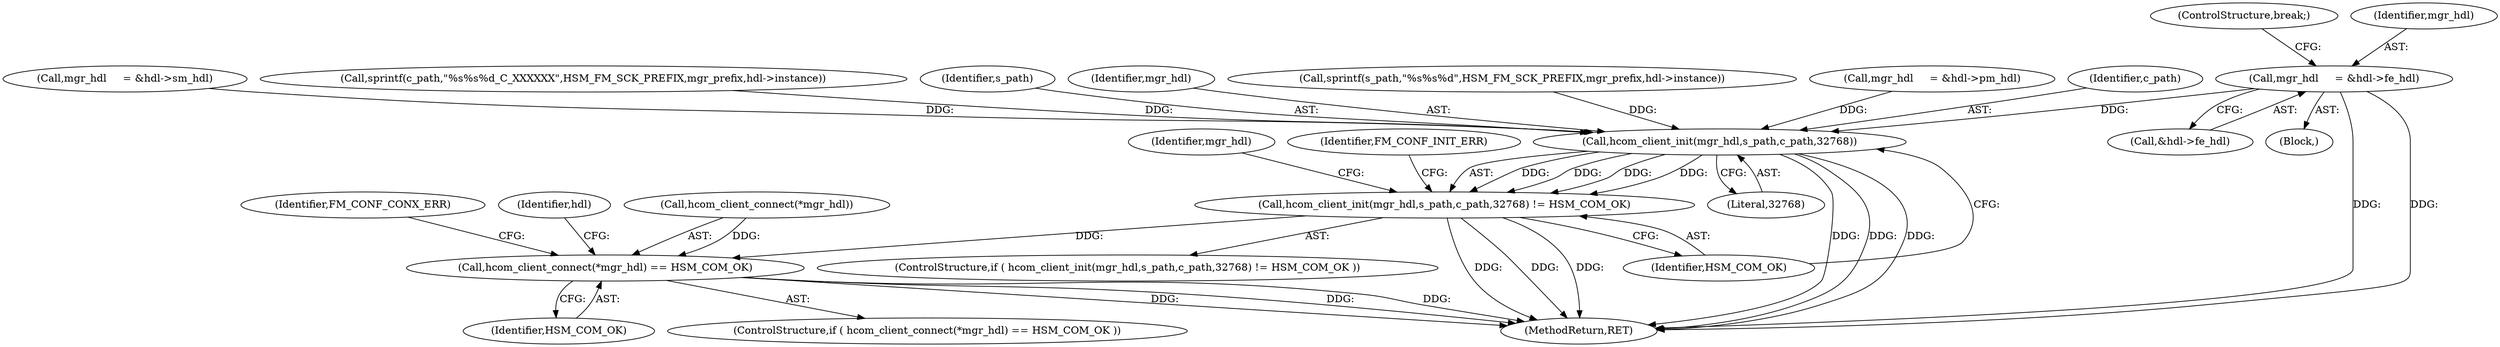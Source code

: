 digraph "0_opa-ff_c5759e7b76f5bf844be6c6641cc1b356bbc83869_3@pointer" {
"1000147" [label="(Call,mgr_hdl     = &hdl->fe_hdl)"];
"1000181" [label="(Call,hcom_client_init(mgr_hdl,s_path,c_path,32768))"];
"1000180" [label="(Call,hcom_client_init(mgr_hdl,s_path,c_path,32768) != HSM_COM_OK)"];
"1000191" [label="(Call,hcom_client_connect(*mgr_hdl) == HSM_COM_OK)"];
"1000125" [label="(Call,mgr_hdl     = &hdl->sm_hdl)"];
"1000165" [label="(Call,sprintf(c_path,\"%s%s%d_C_XXXXXX\",HSM_FM_SCK_PREFIX,mgr_prefix,hdl->instance))"];
"1000191" [label="(Call,hcom_client_connect(*mgr_hdl) == HSM_COM_OK)"];
"1000149" [label="(Call,&hdl->fe_hdl)"];
"1000183" [label="(Identifier,s_path)"];
"1000153" [label="(ControlStructure,break;)"];
"1000180" [label="(Call,hcom_client_init(mgr_hdl,s_path,c_path,32768) != HSM_COM_OK)"];
"1000195" [label="(Identifier,HSM_COM_OK)"];
"1000182" [label="(Identifier,mgr_hdl)"];
"1000194" [label="(Identifier,mgr_hdl)"];
"1000157" [label="(Call,sprintf(s_path,\"%s%s%d\",HSM_FM_SCK_PREFIX,mgr_prefix,hdl->instance))"];
"1000136" [label="(Call,mgr_hdl     = &hdl->pm_hdl)"];
"1000179" [label="(ControlStructure,if ( hcom_client_init(mgr_hdl,s_path,c_path,32768) != HSM_COM_OK ))"];
"1000189" [label="(Identifier,FM_CONF_INIT_ERR)"];
"1000181" [label="(Call,hcom_client_init(mgr_hdl,s_path,c_path,32768))"];
"1000190" [label="(ControlStructure,if ( hcom_client_connect(*mgr_hdl) == HSM_COM_OK ))"];
"1000205" [label="(Identifier,FM_CONF_CONX_ERR)"];
"1000199" [label="(Identifier,hdl)"];
"1000148" [label="(Identifier,mgr_hdl)"];
"1000192" [label="(Call,hcom_client_connect(*mgr_hdl))"];
"1000184" [label="(Identifier,c_path)"];
"1000147" [label="(Call,mgr_hdl     = &hdl->fe_hdl)"];
"1000185" [label="(Literal,32768)"];
"1000120" [label="(Block,)"];
"1000206" [label="(MethodReturn,RET)"];
"1000186" [label="(Identifier,HSM_COM_OK)"];
"1000147" -> "1000120"  [label="AST: "];
"1000147" -> "1000149"  [label="CFG: "];
"1000148" -> "1000147"  [label="AST: "];
"1000149" -> "1000147"  [label="AST: "];
"1000153" -> "1000147"  [label="CFG: "];
"1000147" -> "1000206"  [label="DDG: "];
"1000147" -> "1000206"  [label="DDG: "];
"1000147" -> "1000181"  [label="DDG: "];
"1000181" -> "1000180"  [label="AST: "];
"1000181" -> "1000185"  [label="CFG: "];
"1000182" -> "1000181"  [label="AST: "];
"1000183" -> "1000181"  [label="AST: "];
"1000184" -> "1000181"  [label="AST: "];
"1000185" -> "1000181"  [label="AST: "];
"1000186" -> "1000181"  [label="CFG: "];
"1000181" -> "1000206"  [label="DDG: "];
"1000181" -> "1000206"  [label="DDG: "];
"1000181" -> "1000206"  [label="DDG: "];
"1000181" -> "1000180"  [label="DDG: "];
"1000181" -> "1000180"  [label="DDG: "];
"1000181" -> "1000180"  [label="DDG: "];
"1000181" -> "1000180"  [label="DDG: "];
"1000125" -> "1000181"  [label="DDG: "];
"1000136" -> "1000181"  [label="DDG: "];
"1000157" -> "1000181"  [label="DDG: "];
"1000165" -> "1000181"  [label="DDG: "];
"1000180" -> "1000179"  [label="AST: "];
"1000180" -> "1000186"  [label="CFG: "];
"1000186" -> "1000180"  [label="AST: "];
"1000189" -> "1000180"  [label="CFG: "];
"1000194" -> "1000180"  [label="CFG: "];
"1000180" -> "1000206"  [label="DDG: "];
"1000180" -> "1000206"  [label="DDG: "];
"1000180" -> "1000206"  [label="DDG: "];
"1000180" -> "1000191"  [label="DDG: "];
"1000191" -> "1000190"  [label="AST: "];
"1000191" -> "1000195"  [label="CFG: "];
"1000192" -> "1000191"  [label="AST: "];
"1000195" -> "1000191"  [label="AST: "];
"1000199" -> "1000191"  [label="CFG: "];
"1000205" -> "1000191"  [label="CFG: "];
"1000191" -> "1000206"  [label="DDG: "];
"1000191" -> "1000206"  [label="DDG: "];
"1000191" -> "1000206"  [label="DDG: "];
"1000192" -> "1000191"  [label="DDG: "];
}
